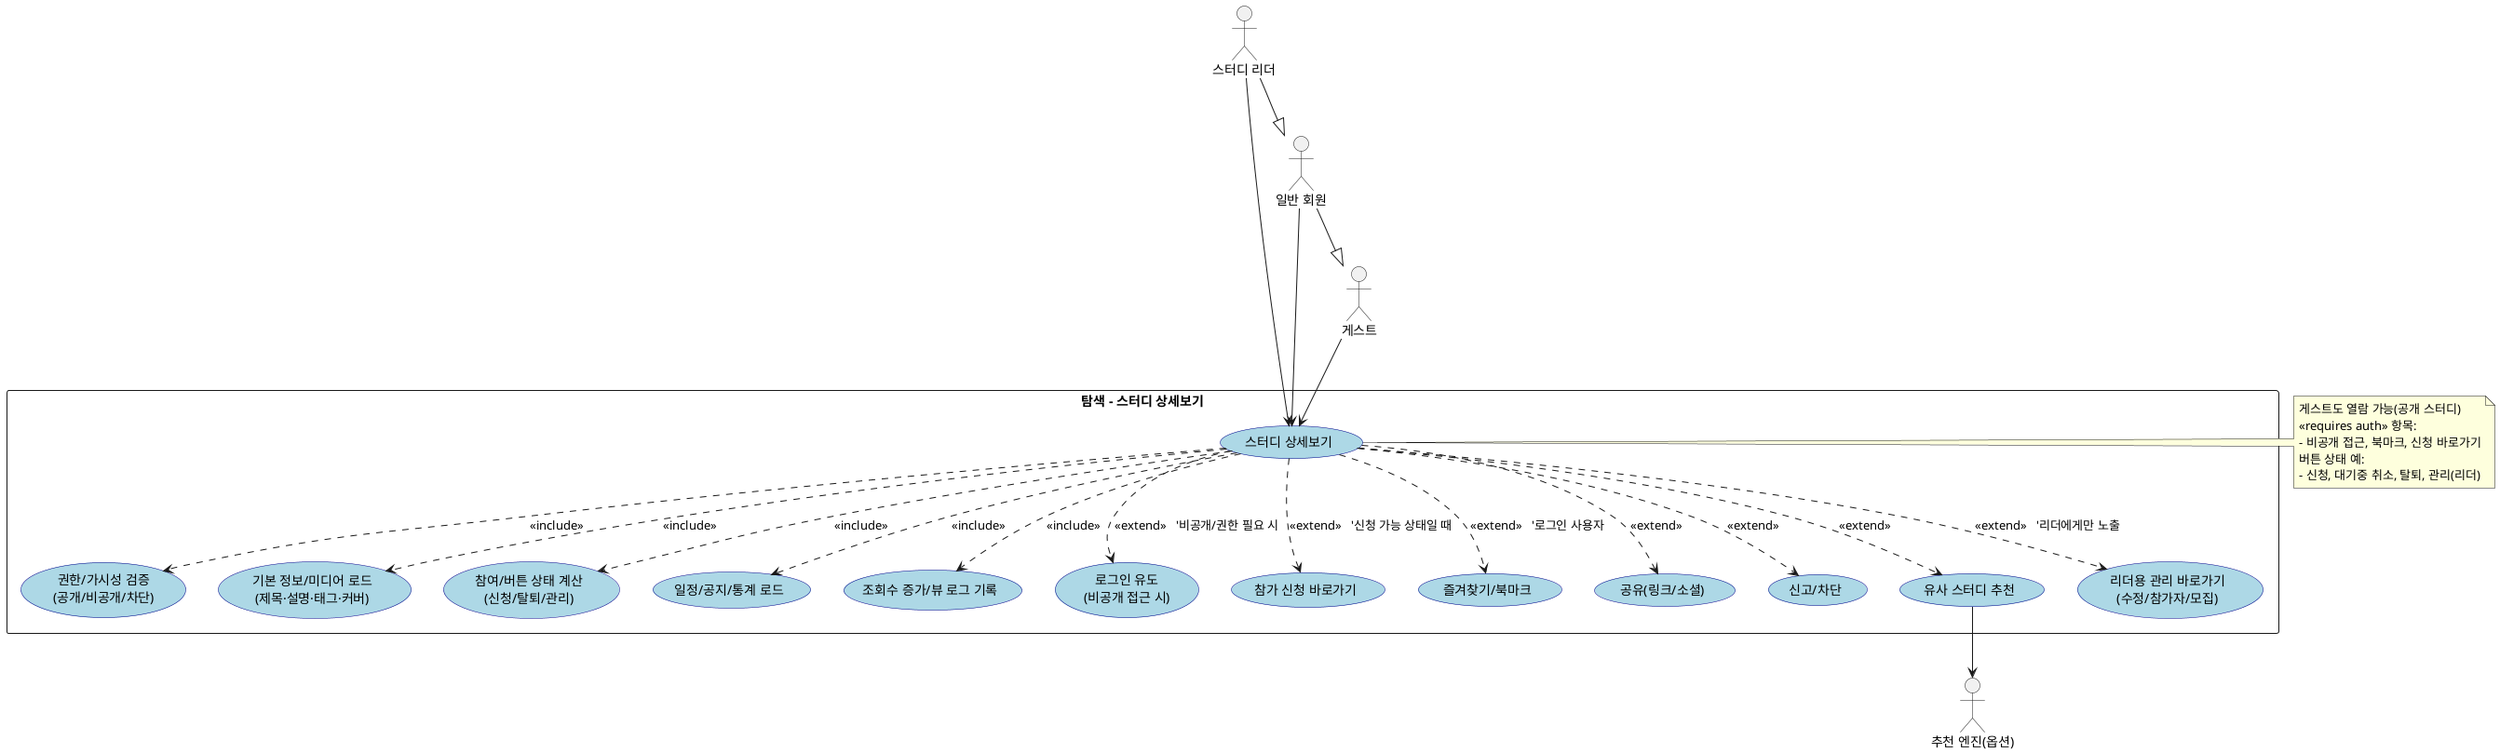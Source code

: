 @startuml
' 탐색 - 스터디 상세보기 Use Case Diagram

skinparam packageStyle rectangle
skinparam usecase {
  BackgroundColor LightBlue
  BorderColor DarkBlue
}

' === Actors ===
actor "게스트" as Guest
actor "일반 회원" as User
actor "스터디 리더" as Leader
actor "추천 엔진(옵션)" as Reco

' 역할 일반화
User --|> Guest
Leader --|> User

' === System Boundary ===
rectangle "탐색 - 스터디 상세보기" as StudyDetail {

  ' 메인 UC
  usecase "스터디 상세보기" as UC_Detail

  ' 항상 수행되는 공통 처리 (include)
  usecase "권한/가시성 검증\n(공개/비공개/차단)" as UC_Visibility
  usecase "기본 정보/미디어 로드\n(제목·설명·태그·커버)" as UC_LoadInfo
  usecase "참여/버튼 상태 계산\n(신청/탈퇴/관리)" as UC_ActionState
  usecase "일정/공지/통계 로드" as UC_LoadSubs
  usecase "조회수 증가/뷰 로그 기록" as UC_ViewLog

  ' 조건부/선택 흐름 (extend)
  usecase "로그인 유도\n(비공개 접근 시)" as UC_LoginPrompt
  usecase "참가 신청 바로가기" as UC_ApplyShortcut
  usecase "즐겨찾기/북마크" as UC_Bookmark
  usecase "공유(링크/소셜)" as UC_Share
  usecase "신고/차단" as UC_Report
  usecase "유사 스터디 추천" as UC_Recommend
  usecase "리더용 관리 바로가기\n(수정/참가자/모집)" as UC_AdminShortcuts
}

' === 실행자 연결 ===
Guest  --> UC_Detail
User   --> UC_Detail
Leader --> UC_Detail

' === include: 공통 교차 관심사 ===
UC_Detail ..> UC_Visibility : <<include>>
UC_Detail ..> UC_LoadInfo   : <<include>>
UC_Detail ..> UC_ActionState: <<include>>
UC_Detail ..> UC_LoadSubs   : <<include>>
UC_Detail ..> UC_ViewLog    : <<include>>

' === extend: 조건부/선택 흐름 ===
UC_Detail ..> UC_LoginPrompt   : <<extend>>   '비공개/권한 필요 시
UC_Detail ..> UC_ApplyShortcut : <<extend>>   '신청 가능 상태일 때
UC_Detail ..> UC_Bookmark      : <<extend>>   '로그인 사용자
UC_Detail ..> UC_Share         : <<extend>>
UC_Detail ..> UC_Report        : <<extend>>
UC_Detail ..> UC_Recommend     : <<extend>>
UC_Detail ..> UC_AdminShortcuts: <<extend>>   '리더에게만 노출

' === 외부 시스템 연동(옵션) ===
UC_Recommend --> Reco

' === Notes ===
note right of UC_Detail
게스트도 열람 가능(공개 스터디)
«requires auth» 항목:
- 비공개 접근, 북마크, 신청 바로가기
버튼 상태 예:
- 신청, 대기중 취소, 탈퇴, 관리(리더)
end note

@enduml
